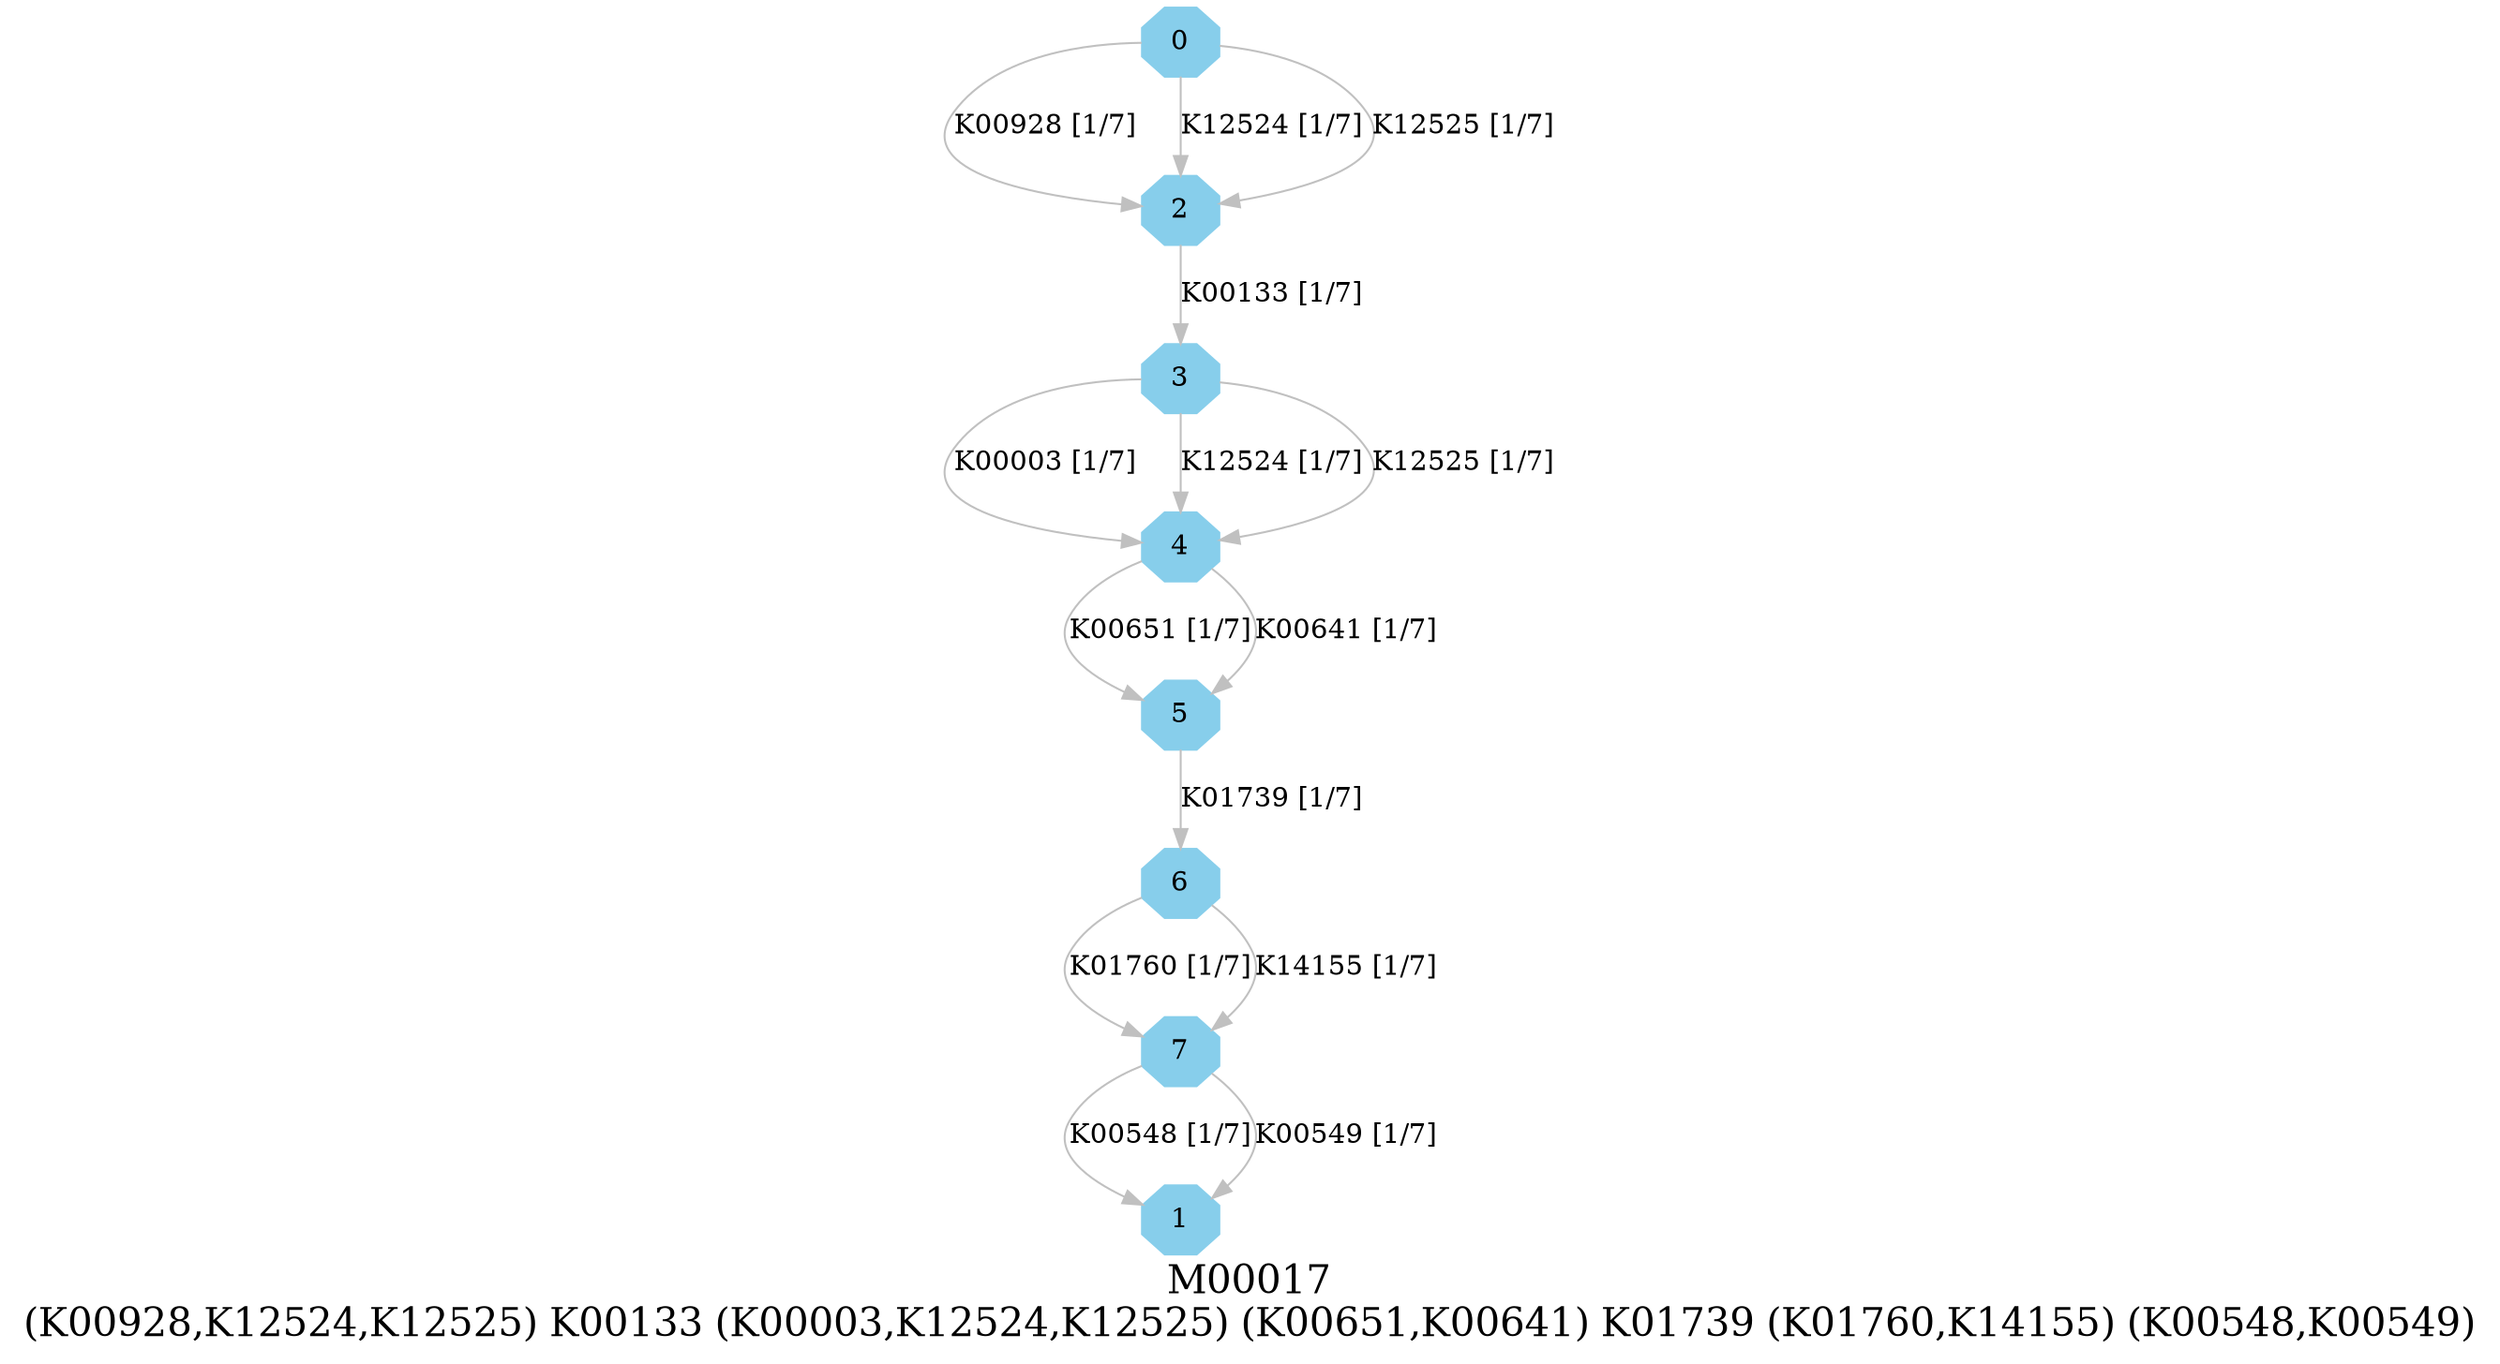 digraph G {
graph [label="M00017
(K00928,K12524,K12525) K00133 (K00003,K12524,K12525) (K00651,K00641) K01739 (K01760,K14155) (K00548,K00549)",fontsize=20];
node [shape=box,style=filled];
edge [len=3,color=grey];
{node [width=.3,height=.3,shape=octagon,style=filled,color=skyblue] 0 1 2 3 4 5 6 7 }
0 -> 2 [label="K00928 [1/7]"];
0 -> 2 [label="K12524 [1/7]"];
0 -> 2 [label="K12525 [1/7]"];
2 -> 3 [label="K00133 [1/7]"];
3 -> 4 [label="K00003 [1/7]"];
3 -> 4 [label="K12524 [1/7]"];
3 -> 4 [label="K12525 [1/7]"];
4 -> 5 [label="K00651 [1/7]"];
4 -> 5 [label="K00641 [1/7]"];
5 -> 6 [label="K01739 [1/7]"];
6 -> 7 [label="K01760 [1/7]"];
6 -> 7 [label="K14155 [1/7]"];
7 -> 1 [label="K00548 [1/7]"];
7 -> 1 [label="K00549 [1/7]"];
}